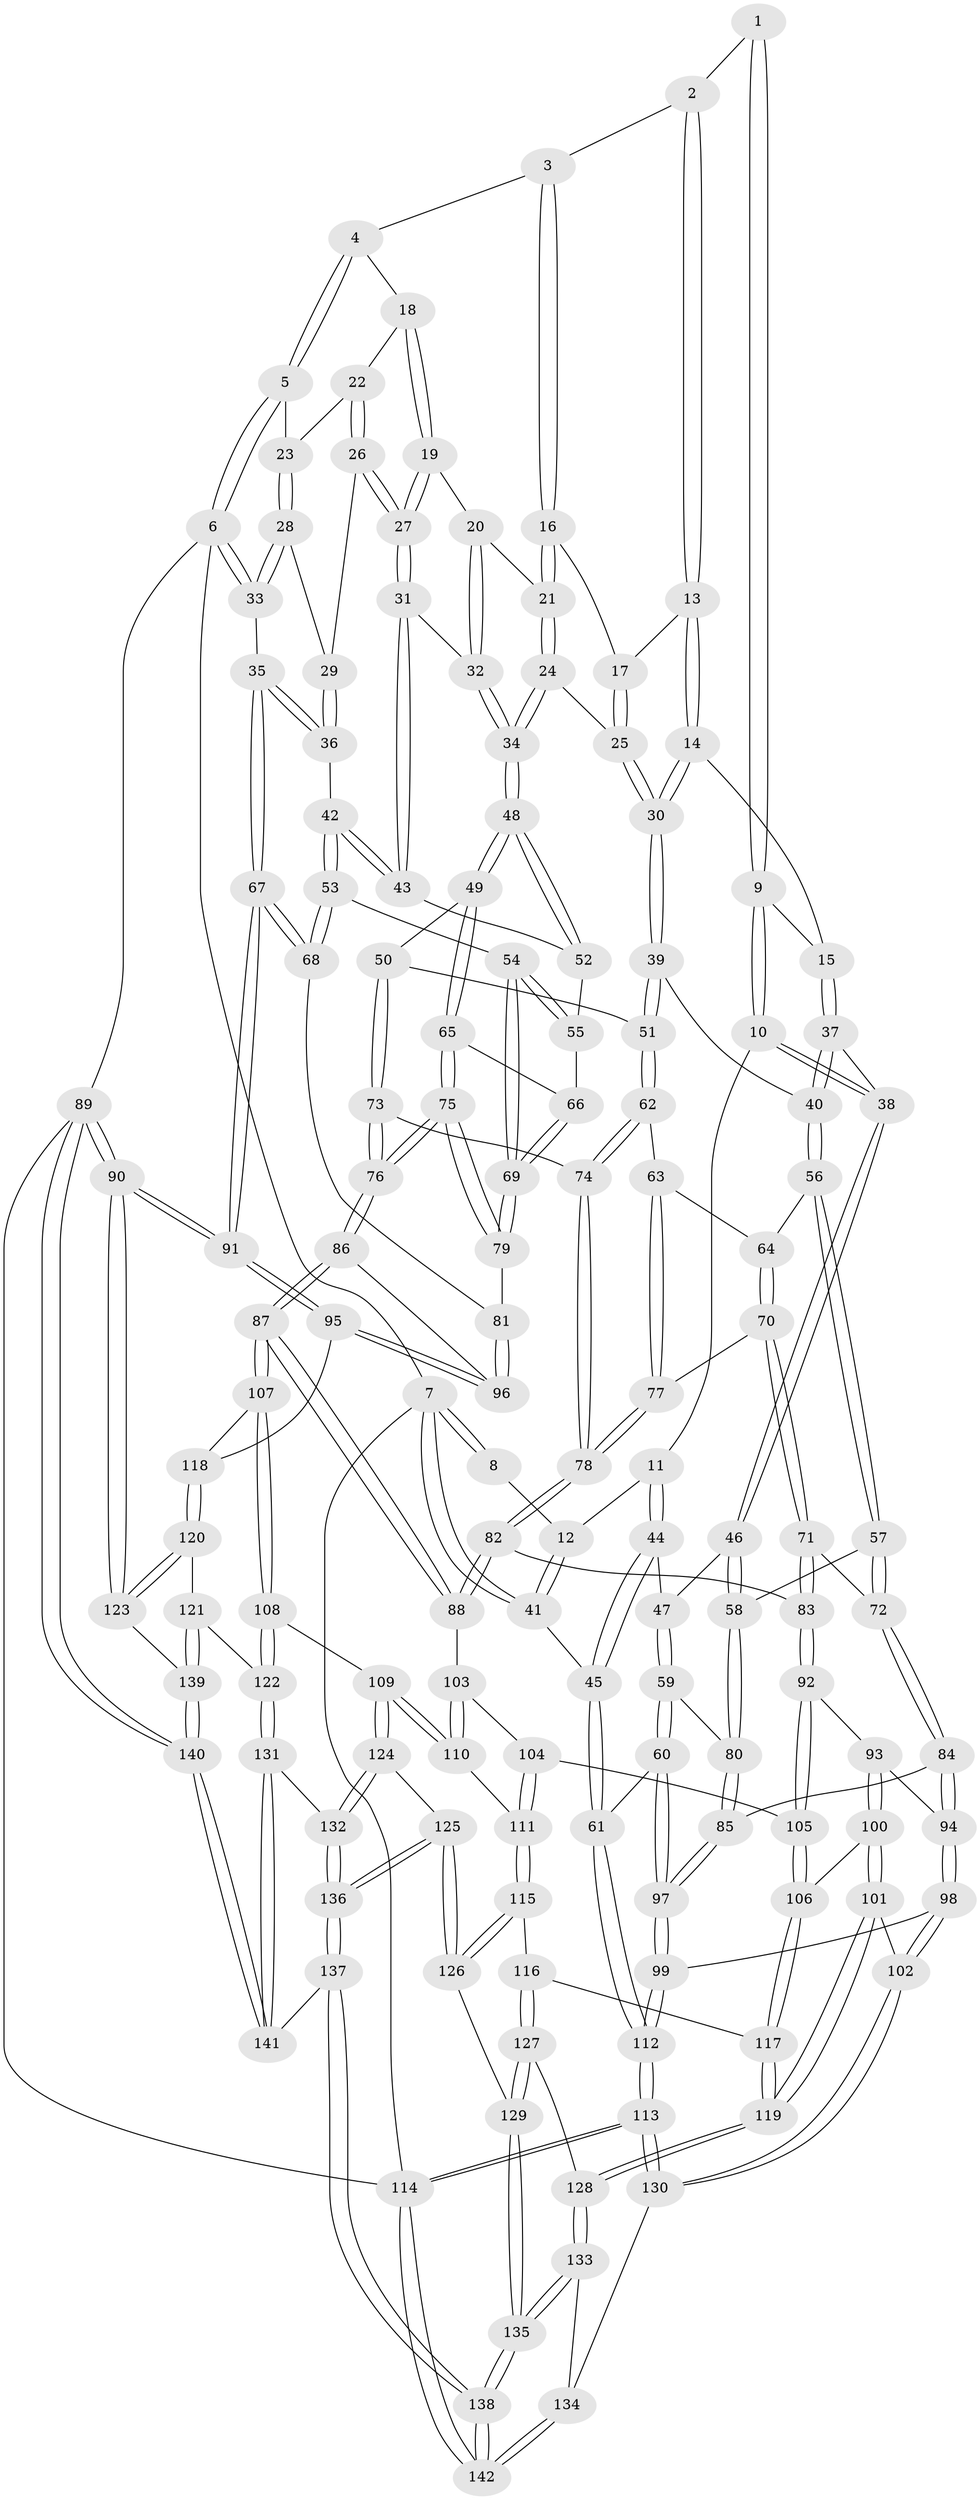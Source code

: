 // Generated by graph-tools (version 1.1) at 2025/38/03/09/25 02:38:34]
// undirected, 142 vertices, 352 edges
graph export_dot {
graph [start="1"]
  node [color=gray90,style=filled];
  1 [pos="+0.4163580330378571+0"];
  2 [pos="+0.4451336479343931+0"];
  3 [pos="+0.6921081717201975+0"];
  4 [pos="+0.8050810944609582+0"];
  5 [pos="+1+0"];
  6 [pos="+1+0"];
  7 [pos="+0+0"];
  8 [pos="+0+0"];
  9 [pos="+0.3475890297748971+0.05069855569094007"];
  10 [pos="+0.24370872852282066+0.1350571543173535"];
  11 [pos="+0.21720628098767525+0.132614701145022"];
  12 [pos="+0.18507619878439505+0.11283071662631705"];
  13 [pos="+0.5158524465115248+0.10814594263573665"];
  14 [pos="+0.5048444066749104+0.12939690155571368"];
  15 [pos="+0.4176914756118351+0.13186486745766593"];
  16 [pos="+0.6439866403002942+0.02943304604644681"];
  17 [pos="+0.5939949950878841+0.08473263014316171"];
  18 [pos="+0.8140963915886325+0.01244730808133441"];
  19 [pos="+0.7467742658698687+0.11564314292498498"];
  20 [pos="+0.733683767447536+0.1319386977328089"];
  21 [pos="+0.6838453389936295+0.13305782949567646"];
  22 [pos="+0.8287069918125359+0.05426546201185245"];
  23 [pos="+0.9461296504548061+0.1098342865039033"];
  24 [pos="+0.6513871659373905+0.19593284925165805"];
  25 [pos="+0.6063341919092835+0.1862203435465578"];
  26 [pos="+0.8525534600254682+0.1594370352218414"];
  27 [pos="+0.8504726007263379+0.16324703307247773"];
  28 [pos="+0.9383134352569922+0.141186773404344"];
  29 [pos="+0.9338623337698104+0.14760168393054418"];
  30 [pos="+0.5411377648682721+0.2007942110785854"];
  31 [pos="+0.8298478911502432+0.20563229017556"];
  32 [pos="+0.7665127673694739+0.17538077956964163"];
  33 [pos="+1+0.13891295449227356"];
  34 [pos="+0.6697279508169628+0.2268531265587745"];
  35 [pos="+1+0.20314984741866463"];
  36 [pos="+0.9810159959460631+0.22839304033224914"];
  37 [pos="+0.4033056755807687+0.22889728544003923"];
  38 [pos="+0.28426531549665435+0.20931390916948756"];
  39 [pos="+0.5357644409886153+0.21189750018096962"];
  40 [pos="+0.4095205435308647+0.23835096464091116"];
  41 [pos="+0+0.2116610151935202"];
  42 [pos="+0.9299695676436012+0.27345188527739134"];
  43 [pos="+0.8300598815623683+0.20987347434381134"];
  44 [pos="+0.15643144737473266+0.2428659138450708"];
  45 [pos="+0+0.3876250844426877"];
  46 [pos="+0.2657464933186259+0.31150350507669444"];
  47 [pos="+0.19703676113852045+0.27498051531297396"];
  48 [pos="+0.68014413994129+0.2649964174867214"];
  49 [pos="+0.6786419455188246+0.27622485672898034"];
  50 [pos="+0.6193111421504108+0.3040640828489604"];
  51 [pos="+0.545087235527843+0.2899401781425862"];
  52 [pos="+0.8251175655823573+0.2169782179716665"];
  53 [pos="+0.9289483505624867+0.3418861297404415"];
  54 [pos="+0.8591973210282128+0.3561329268027437"];
  55 [pos="+0.8101939599876513+0.28636976630230593"];
  56 [pos="+0.411275648773706+0.27752119681604964"];
  57 [pos="+0.3222317468442458+0.3576643091317469"];
  58 [pos="+0.2692525501890498+0.32806193790203564"];
  59 [pos="+0.08929973324702363+0.4141378074151164"];
  60 [pos="+0+0.4075321714448403"];
  61 [pos="+0+0.38832483101703846"];
  62 [pos="+0.5383101636516752+0.2978385498081097"];
  63 [pos="+0.5118071806361749+0.30967177195665235"];
  64 [pos="+0.4414842999614755+0.3025073643975561"];
  65 [pos="+0.7013574215386937+0.30755489338016595"];
  66 [pos="+0.7696285221071563+0.30981632778509155"];
  67 [pos="+1+0.44773385995443427"];
  68 [pos="+1+0.41657942744763005"];
  69 [pos="+0.8030847196159561+0.41684920330945086"];
  70 [pos="+0.44376559914550023+0.3889055055501707"];
  71 [pos="+0.3675960748421139+0.4346680658458276"];
  72 [pos="+0.3524424283558935+0.4278227074263493"];
  73 [pos="+0.6091801890611643+0.3998539512474108"];
  74 [pos="+0.5625488907336299+0.38669013214464615"];
  75 [pos="+0.71442311141787+0.5210096143403787"];
  76 [pos="+0.7123025212987755+0.5241680947192037"];
  77 [pos="+0.4909347590018236+0.3955867824111115"];
  78 [pos="+0.5083179702390446+0.4108344693341204"];
  79 [pos="+0.7709342086408103+0.47693304756942734"];
  80 [pos="+0.13056462290136506+0.4174409268875087"];
  81 [pos="+0.9408901687005883+0.4623605103826394"];
  82 [pos="+0.516136871032294+0.5360056303767469"];
  83 [pos="+0.4228833955088223+0.5164693204516525"];
  84 [pos="+0.24870264279066873+0.503814646097055"];
  85 [pos="+0.24012161666406004+0.5010950726621335"];
  86 [pos="+0.7071432897283659+0.5435812428310318"];
  87 [pos="+0.681147784597166+0.5780180163872317"];
  88 [pos="+0.5355776826017984+0.5504226950412029"];
  89 [pos="+1+1"];
  90 [pos="+1+0.8155714321176655"];
  91 [pos="+1+0.6954197469342375"];
  92 [pos="+0.34894230874435084+0.5990105790147712"];
  93 [pos="+0.27325956682433483+0.555000638845385"];
  94 [pos="+0.2700450049403592+0.5527633775259697"];
  95 [pos="+0.9606193559006081+0.6365002874889796"];
  96 [pos="+0.9172555629576294+0.5988092007462603"];
  97 [pos="+0.12481483485886748+0.6200270799660395"];
  98 [pos="+0.16087068653445033+0.6996014498506569"];
  99 [pos="+0.1606353766451965+0.6992130602347836"];
  100 [pos="+0.266228775934104+0.6797888233768581"];
  101 [pos="+0.17391035822646697+0.7415354328491788"];
  102 [pos="+0.17162953600541606+0.740783579422478"];
  103 [pos="+0.4710380908576968+0.6357135156539719"];
  104 [pos="+0.39978379619010257+0.6449773697952307"];
  105 [pos="+0.35258166447969486+0.6315150240467"];
  106 [pos="+0.3511238574114639+0.634203763079984"];
  107 [pos="+0.6822515152217957+0.6051895056256902"];
  108 [pos="+0.6707019832101012+0.6493761571937622"];
  109 [pos="+0.5517248329382214+0.760235853133525"];
  110 [pos="+0.47781829041630314+0.737926278089357"];
  111 [pos="+0.44851119796240807+0.745038382626462"];
  112 [pos="+0+0.6045698509530133"];
  113 [pos="+0+1"];
  114 [pos="+0+1"];
  115 [pos="+0.4267045571017702+0.7571004604654143"];
  116 [pos="+0.4026660044163698+0.7545927089989977"];
  117 [pos="+0.36175363621611917+0.709513575808458"];
  118 [pos="+0.8611480038013433+0.7226964531931395"];
  119 [pos="+0.22322466306112448+0.7792008817567649"];
  120 [pos="+0.8640495750141293+0.7587933659543515"];
  121 [pos="+0.8064661349398875+0.86413349137701"];
  122 [pos="+0.7500526549957177+0.8591104245998863"];
  123 [pos="+1+0.8306119538418346"];
  124 [pos="+0.555820541372811+0.8745952337178672"];
  125 [pos="+0.47444734278409195+0.900486595383968"];
  126 [pos="+0.4315196300819518+0.883754807074036"];
  127 [pos="+0.2970840886296148+0.8302252247997193"];
  128 [pos="+0.2694508813945287+0.8325486678648681"];
  129 [pos="+0.43091437116305625+0.8838452436576085"];
  130 [pos="+0.11965422737543636+0.7763199586532818"];
  131 [pos="+0.6572816123687236+0.9342965618407166"];
  132 [pos="+0.6044085632459374+0.9084818794644006"];
  133 [pos="+0.2638150317697213+0.9069774506469289"];
  134 [pos="+0.19144379569693695+0.9670085366414034"];
  135 [pos="+0.3369145903347947+0.9781635990373948"];
  136 [pos="+0.4518493384956588+1"];
  137 [pos="+0.4128530959218128+1"];
  138 [pos="+0.39576495503486553+1"];
  139 [pos="+0.8658371634338003+0.9094039872533167"];
  140 [pos="+0.8653587231292045+1"];
  141 [pos="+0.680103177439598+1"];
  142 [pos="+0+1"];
  1 -- 2;
  1 -- 9;
  1 -- 9;
  2 -- 3;
  2 -- 13;
  2 -- 13;
  3 -- 4;
  3 -- 16;
  3 -- 16;
  4 -- 5;
  4 -- 5;
  4 -- 18;
  5 -- 6;
  5 -- 6;
  5 -- 23;
  6 -- 7;
  6 -- 33;
  6 -- 33;
  6 -- 89;
  7 -- 8;
  7 -- 8;
  7 -- 41;
  7 -- 41;
  7 -- 114;
  8 -- 12;
  9 -- 10;
  9 -- 10;
  9 -- 15;
  10 -- 11;
  10 -- 38;
  10 -- 38;
  11 -- 12;
  11 -- 44;
  11 -- 44;
  12 -- 41;
  12 -- 41;
  13 -- 14;
  13 -- 14;
  13 -- 17;
  14 -- 15;
  14 -- 30;
  14 -- 30;
  15 -- 37;
  15 -- 37;
  16 -- 17;
  16 -- 21;
  16 -- 21;
  17 -- 25;
  17 -- 25;
  18 -- 19;
  18 -- 19;
  18 -- 22;
  19 -- 20;
  19 -- 27;
  19 -- 27;
  20 -- 21;
  20 -- 32;
  20 -- 32;
  21 -- 24;
  21 -- 24;
  22 -- 23;
  22 -- 26;
  22 -- 26;
  23 -- 28;
  23 -- 28;
  24 -- 25;
  24 -- 34;
  24 -- 34;
  25 -- 30;
  25 -- 30;
  26 -- 27;
  26 -- 27;
  26 -- 29;
  27 -- 31;
  27 -- 31;
  28 -- 29;
  28 -- 33;
  28 -- 33;
  29 -- 36;
  29 -- 36;
  30 -- 39;
  30 -- 39;
  31 -- 32;
  31 -- 43;
  31 -- 43;
  32 -- 34;
  32 -- 34;
  33 -- 35;
  34 -- 48;
  34 -- 48;
  35 -- 36;
  35 -- 36;
  35 -- 67;
  35 -- 67;
  36 -- 42;
  37 -- 38;
  37 -- 40;
  37 -- 40;
  38 -- 46;
  38 -- 46;
  39 -- 40;
  39 -- 51;
  39 -- 51;
  40 -- 56;
  40 -- 56;
  41 -- 45;
  42 -- 43;
  42 -- 43;
  42 -- 53;
  42 -- 53;
  43 -- 52;
  44 -- 45;
  44 -- 45;
  44 -- 47;
  45 -- 61;
  45 -- 61;
  46 -- 47;
  46 -- 58;
  46 -- 58;
  47 -- 59;
  47 -- 59;
  48 -- 49;
  48 -- 49;
  48 -- 52;
  48 -- 52;
  49 -- 50;
  49 -- 65;
  49 -- 65;
  50 -- 51;
  50 -- 73;
  50 -- 73;
  51 -- 62;
  51 -- 62;
  52 -- 55;
  53 -- 54;
  53 -- 68;
  53 -- 68;
  54 -- 55;
  54 -- 55;
  54 -- 69;
  54 -- 69;
  55 -- 66;
  56 -- 57;
  56 -- 57;
  56 -- 64;
  57 -- 58;
  57 -- 72;
  57 -- 72;
  58 -- 80;
  58 -- 80;
  59 -- 60;
  59 -- 60;
  59 -- 80;
  60 -- 61;
  60 -- 97;
  60 -- 97;
  61 -- 112;
  61 -- 112;
  62 -- 63;
  62 -- 74;
  62 -- 74;
  63 -- 64;
  63 -- 77;
  63 -- 77;
  64 -- 70;
  64 -- 70;
  65 -- 66;
  65 -- 75;
  65 -- 75;
  66 -- 69;
  66 -- 69;
  67 -- 68;
  67 -- 68;
  67 -- 91;
  67 -- 91;
  68 -- 81;
  69 -- 79;
  69 -- 79;
  70 -- 71;
  70 -- 71;
  70 -- 77;
  71 -- 72;
  71 -- 83;
  71 -- 83;
  72 -- 84;
  72 -- 84;
  73 -- 74;
  73 -- 76;
  73 -- 76;
  74 -- 78;
  74 -- 78;
  75 -- 76;
  75 -- 76;
  75 -- 79;
  75 -- 79;
  76 -- 86;
  76 -- 86;
  77 -- 78;
  77 -- 78;
  78 -- 82;
  78 -- 82;
  79 -- 81;
  80 -- 85;
  80 -- 85;
  81 -- 96;
  81 -- 96;
  82 -- 83;
  82 -- 88;
  82 -- 88;
  83 -- 92;
  83 -- 92;
  84 -- 85;
  84 -- 94;
  84 -- 94;
  85 -- 97;
  85 -- 97;
  86 -- 87;
  86 -- 87;
  86 -- 96;
  87 -- 88;
  87 -- 88;
  87 -- 107;
  87 -- 107;
  88 -- 103;
  89 -- 90;
  89 -- 90;
  89 -- 140;
  89 -- 140;
  89 -- 114;
  90 -- 91;
  90 -- 91;
  90 -- 123;
  90 -- 123;
  91 -- 95;
  91 -- 95;
  92 -- 93;
  92 -- 105;
  92 -- 105;
  93 -- 94;
  93 -- 100;
  93 -- 100;
  94 -- 98;
  94 -- 98;
  95 -- 96;
  95 -- 96;
  95 -- 118;
  97 -- 99;
  97 -- 99;
  98 -- 99;
  98 -- 102;
  98 -- 102;
  99 -- 112;
  99 -- 112;
  100 -- 101;
  100 -- 101;
  100 -- 106;
  101 -- 102;
  101 -- 119;
  101 -- 119;
  102 -- 130;
  102 -- 130;
  103 -- 104;
  103 -- 110;
  103 -- 110;
  104 -- 105;
  104 -- 111;
  104 -- 111;
  105 -- 106;
  105 -- 106;
  106 -- 117;
  106 -- 117;
  107 -- 108;
  107 -- 108;
  107 -- 118;
  108 -- 109;
  108 -- 122;
  108 -- 122;
  109 -- 110;
  109 -- 110;
  109 -- 124;
  109 -- 124;
  110 -- 111;
  111 -- 115;
  111 -- 115;
  112 -- 113;
  112 -- 113;
  113 -- 114;
  113 -- 114;
  113 -- 130;
  113 -- 130;
  114 -- 142;
  114 -- 142;
  115 -- 116;
  115 -- 126;
  115 -- 126;
  116 -- 117;
  116 -- 127;
  116 -- 127;
  117 -- 119;
  117 -- 119;
  118 -- 120;
  118 -- 120;
  119 -- 128;
  119 -- 128;
  120 -- 121;
  120 -- 123;
  120 -- 123;
  121 -- 122;
  121 -- 139;
  121 -- 139;
  122 -- 131;
  122 -- 131;
  123 -- 139;
  124 -- 125;
  124 -- 132;
  124 -- 132;
  125 -- 126;
  125 -- 126;
  125 -- 136;
  125 -- 136;
  126 -- 129;
  127 -- 128;
  127 -- 129;
  127 -- 129;
  128 -- 133;
  128 -- 133;
  129 -- 135;
  129 -- 135;
  130 -- 134;
  131 -- 132;
  131 -- 141;
  131 -- 141;
  132 -- 136;
  132 -- 136;
  133 -- 134;
  133 -- 135;
  133 -- 135;
  134 -- 142;
  134 -- 142;
  135 -- 138;
  135 -- 138;
  136 -- 137;
  136 -- 137;
  137 -- 138;
  137 -- 138;
  137 -- 141;
  138 -- 142;
  138 -- 142;
  139 -- 140;
  139 -- 140;
  140 -- 141;
  140 -- 141;
}
